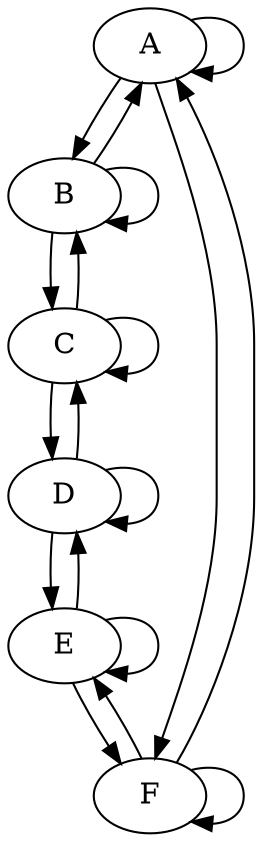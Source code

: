 digraph "None" {
A;
B;
C;
D;
E;
F;
A -> A;
A -> B;
A -> F;
B -> A;
B -> B;
B -> C;
C -> B;
C -> C;
C -> D;
D -> C;
D -> D;
D -> E;
E -> D;
E -> E;
E -> F;
F -> A;
F -> E;
F -> F;
}
